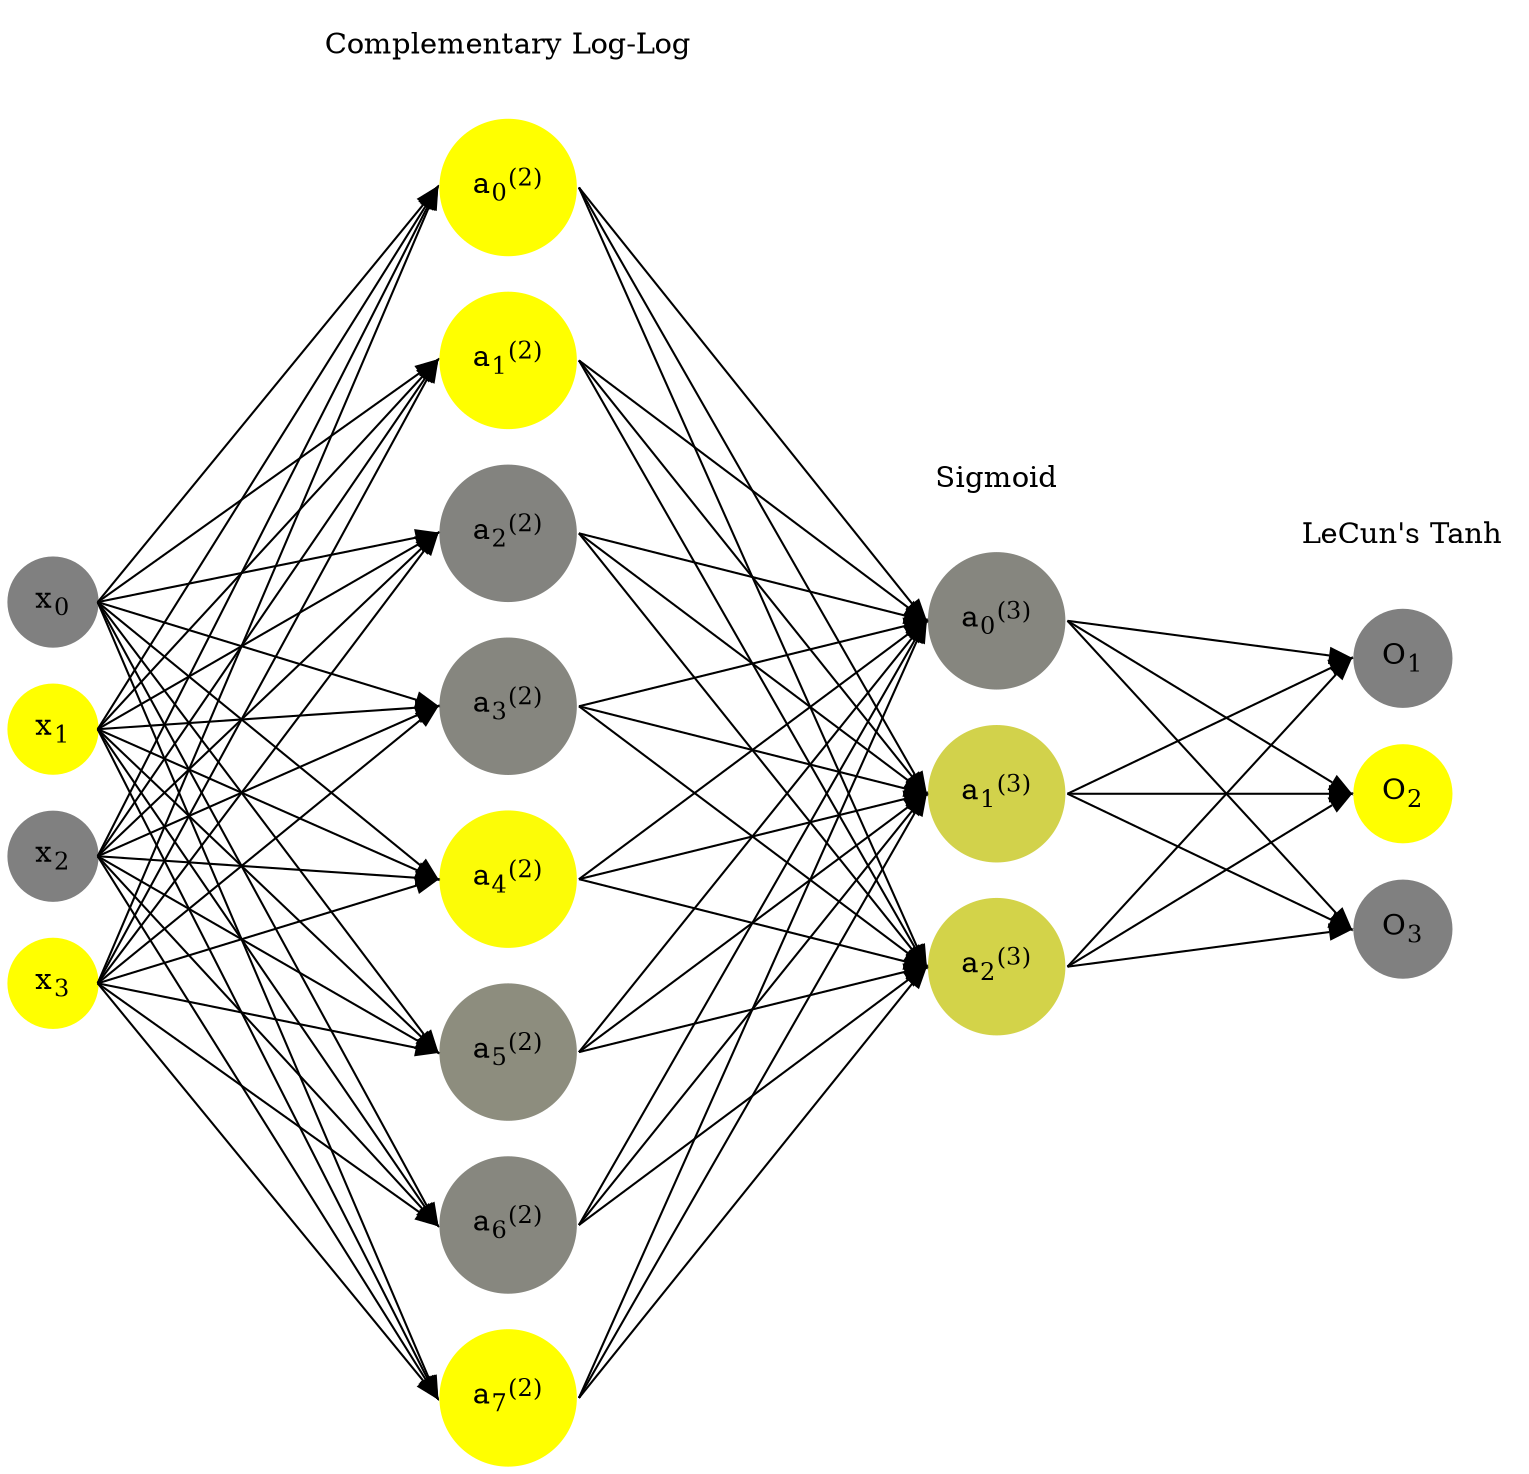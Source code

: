 digraph G {
	rankdir = LR;
	splines=false;
	edge[style=invis];
	ranksep= 1.4;
	{
	node [shape=circle, color="0.1667, 0.0, 0.5", style=filled, fillcolor="0.1667, 0.0, 0.5"];
	x0 [label=<x<sub>0</sub>>];
	}
	{
	node [shape=circle, color="0.1667, 1.0, 1.0", style=filled, fillcolor="0.1667, 1.0, 1.0"];
	x1 [label=<x<sub>1</sub>>];
	}
	{
	node [shape=circle, color="0.1667, 0.0, 0.5", style=filled, fillcolor="0.1667, 0.0, 0.5"];
	x2 [label=<x<sub>2</sub>>];
	}
	{
	node [shape=circle, color="0.1667, 1.0, 1.0", style=filled, fillcolor="0.1667, 1.0, 1.0"];
	x3 [label=<x<sub>3</sub>>];
	}
	{
	node [shape=circle, color="0.1667, 0.999997, 0.999999", style=filled, fillcolor="0.1667, 0.999997, 0.999999"];
	a02 [label=<a<sub>0</sub><sup>(2)</sup>>];
	}
	{
	node [shape=circle, color="0.1667, 0.999985, 0.999993", style=filled, fillcolor="0.1667, 0.999985, 0.999993"];
	a12 [label=<a<sub>1</sub><sup>(2)</sup>>];
	}
	{
	node [shape=circle, color="0.1667, 0.030031, 0.515016", style=filled, fillcolor="0.1667, 0.030031, 0.515016"];
	a22 [label=<a<sub>2</sub><sup>(2)</sup>>];
	}
	{
	node [shape=circle, color="0.1667, 0.048560, 0.524280", style=filled, fillcolor="0.1667, 0.048560, 0.524280"];
	a32 [label=<a<sub>3</sub><sup>(2)</sup>>];
	}
	{
	node [shape=circle, color="0.1667, 0.971744, 0.985872", style=filled, fillcolor="0.1667, 0.971744, 0.985872"];
	a42 [label=<a<sub>4</sub><sup>(2)</sup>>];
	}
	{
	node [shape=circle, color="0.1667, 0.106113, 0.553056", style=filled, fillcolor="0.1667, 0.106113, 0.553056"];
	a52 [label=<a<sub>5</sub><sup>(2)</sup>>];
	}
	{
	node [shape=circle, color="0.1667, 0.062203, 0.531102", style=filled, fillcolor="0.1667, 0.062203, 0.531102"];
	a62 [label=<a<sub>6</sub><sup>(2)</sup>>];
	}
	{
	node [shape=circle, color="0.1667, 1.000000, 1.000000", style=filled, fillcolor="0.1667, 1.000000, 1.000000"];
	a72 [label=<a<sub>7</sub><sup>(2)</sup>>];
	}
	{
	node [shape=circle, color="0.1667, 0.052147, 0.526073", style=filled, fillcolor="0.1667, 0.052147, 0.526073"];
	a03 [label=<a<sub>0</sub><sup>(3)</sup>>];
	}
	{
	node [shape=circle, color="0.1667, 0.642973, 0.821486", style=filled, fillcolor="0.1667, 0.642973, 0.821486"];
	a13 [label=<a<sub>1</sub><sup>(3)</sup>>];
	}
	{
	node [shape=circle, color="0.1667, 0.652403, 0.826202", style=filled, fillcolor="0.1667, 0.652403, 0.826202"];
	a23 [label=<a<sub>2</sub><sup>(3)</sup>>];
	}
	{
	node [shape=circle, color="0.1667, 0.0, 0.5", style=filled, fillcolor="0.1667, 0.0, 0.5"];
	O1 [label=<O<sub>1</sub>>];
	}
	{
	node [shape=circle, color="0.1667, 1.0, 1.0", style=filled, fillcolor="0.1667, 1.0, 1.0"];
	O2 [label=<O<sub>2</sub>>];
	}
	{
	node [shape=circle, color="0.1667, 0.0, 0.5", style=filled, fillcolor="0.1667, 0.0, 0.5"];
	O3 [label=<O<sub>3</sub>>];
	}
	{
	rank=same;
	x0->x1->x2->x3;
	}
	{
	rank=same;
	a02->a12->a22->a32->a42->a52->a62->a72;
	}
	{
	rank=same;
	a03->a13->a23;
	}
	{
	rank=same;
	O1->O2->O3;
	}
	l1 [shape=plaintext,label="Complementary Log-Log"];
	l1->a02;
	{rank=same; l1;a02};
	l2 [shape=plaintext,label="Sigmoid"];
	l2->a03;
	{rank=same; l2;a03};
	l3 [shape=plaintext,label="LeCun's Tanh"];
	l3->O1;
	{rank=same; l3;O1};
edge[style=solid, tailport=e, headport=w];
	{x0;x1;x2;x3} -> {a02;a12;a22;a32;a42;a52;a62;a72};
	{a02;a12;a22;a32;a42;a52;a62;a72} -> {a03;a13;a23};
	{a03;a13;a23} -> {O1,O2,O3};
}